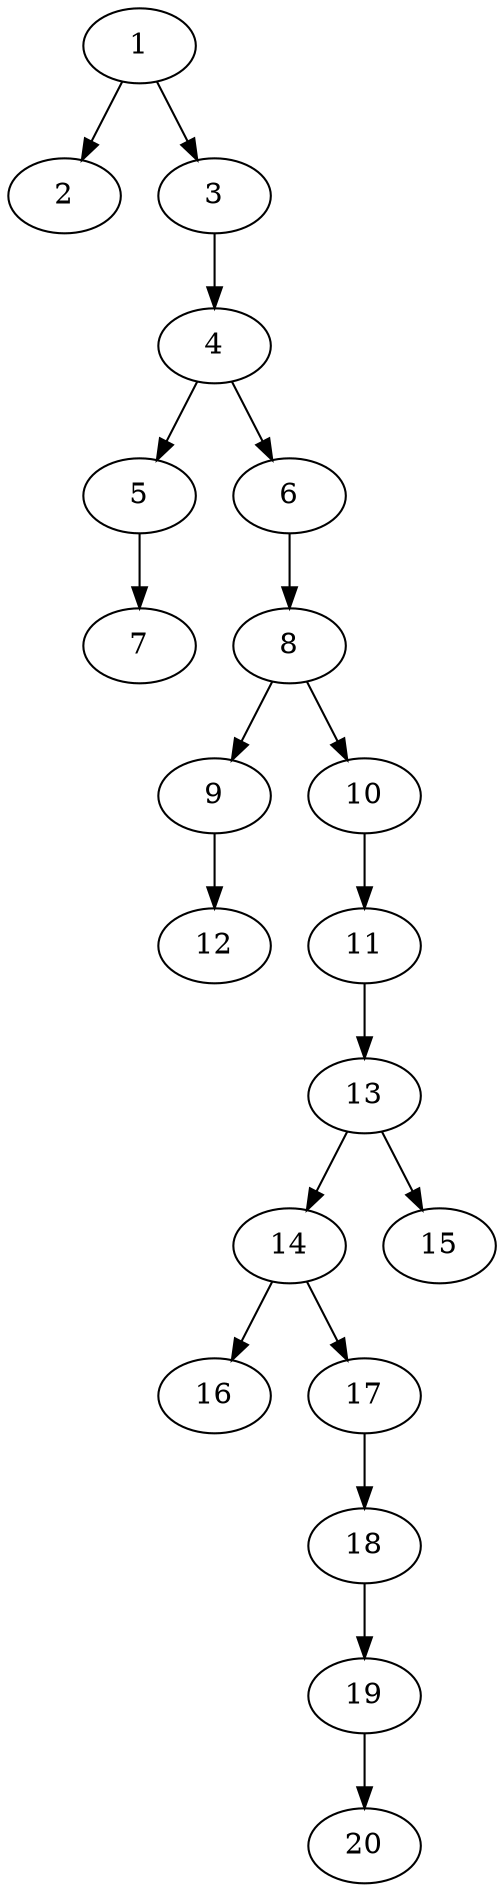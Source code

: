 // DAG automatically generated by daggen at Thu Oct  3 13:58:43 2019
// ./daggen --dot -n 20 --ccr 0.5 --fat 0.3 --regular 0.7 --density 0.5 --mindata 5242880 --maxdata 52428800 
digraph G {
  1 [size="60282880", alpha="0.17", expect_size="30141440"] 
  1 -> 2 [size ="30141440"]
  1 -> 3 [size ="30141440"]
  2 [size="92979200", alpha="0.10", expect_size="46489600"] 
  3 [size="79149056", alpha="0.19", expect_size="39574528"] 
  3 -> 4 [size ="39574528"]
  4 [size="75694080", alpha="0.13", expect_size="37847040"] 
  4 -> 5 [size ="37847040"]
  4 -> 6 [size ="37847040"]
  5 [size="61505536", alpha="0.18", expect_size="30752768"] 
  5 -> 7 [size ="30752768"]
  6 [size="27527168", alpha="0.12", expect_size="13763584"] 
  6 -> 8 [size ="13763584"]
  7 [size="64712704", alpha="0.17", expect_size="32356352"] 
  8 [size="62423040", alpha="0.07", expect_size="31211520"] 
  8 -> 9 [size ="31211520"]
  8 -> 10 [size ="31211520"]
  9 [size="23488512", alpha="0.19", expect_size="11744256"] 
  9 -> 12 [size ="11744256"]
  10 [size="75708416", alpha="0.06", expect_size="37854208"] 
  10 -> 11 [size ="37854208"]
  11 [size="99807232", alpha="0.12", expect_size="49903616"] 
  11 -> 13 [size ="49903616"]
  12 [size="83619840", alpha="0.06", expect_size="41809920"] 
  13 [size="38174720", alpha="0.01", expect_size="19087360"] 
  13 -> 14 [size ="19087360"]
  13 -> 15 [size ="19087360"]
  14 [size="32630784", alpha="0.17", expect_size="16315392"] 
  14 -> 16 [size ="16315392"]
  14 -> 17 [size ="16315392"]
  15 [size="96051200", alpha="0.06", expect_size="48025600"] 
  16 [size="84310016", alpha="0.17", expect_size="42155008"] 
  17 [size="47546368", alpha="0.01", expect_size="23773184"] 
  17 -> 18 [size ="23773184"]
  18 [size="32278528", alpha="0.03", expect_size="16139264"] 
  18 -> 19 [size ="16139264"]
  19 [size="66902016", alpha="0.10", expect_size="33451008"] 
  19 -> 20 [size ="33451008"]
  20 [size="61124608", alpha="0.00", expect_size="30562304"] 
}
